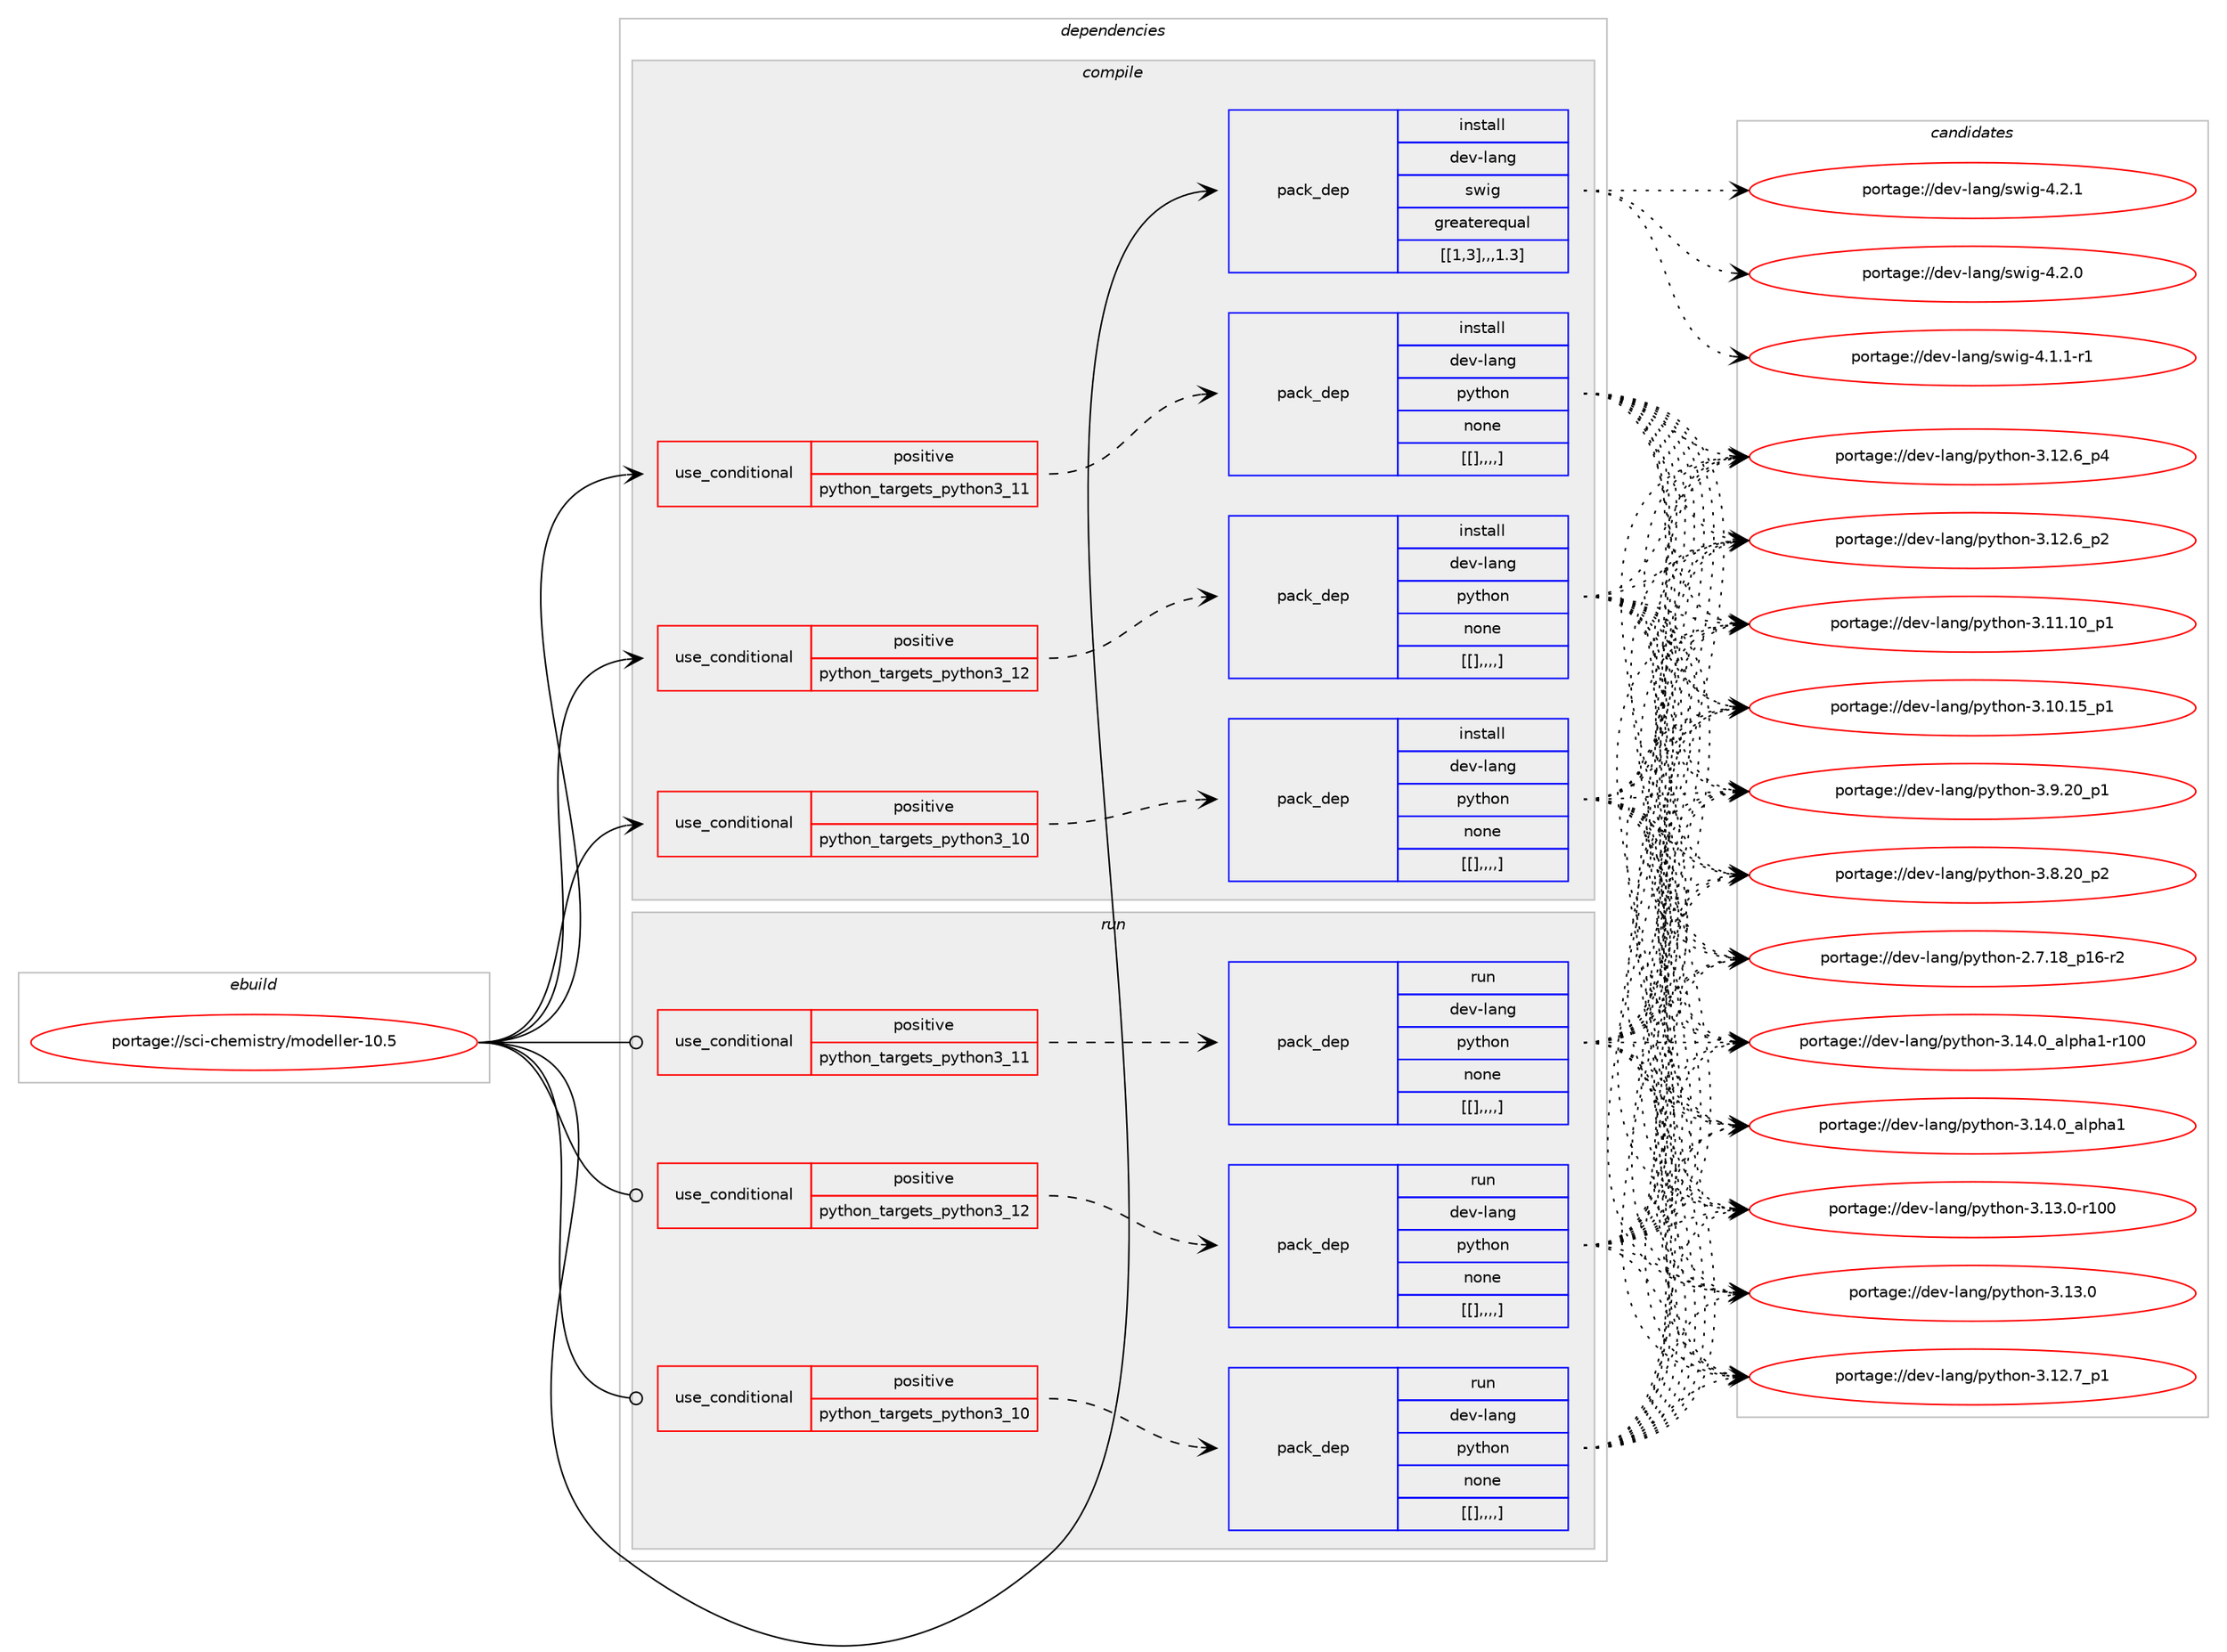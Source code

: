 digraph prolog {

# *************
# Graph options
# *************

newrank=true;
concentrate=true;
compound=true;
graph [rankdir=LR,fontname=Helvetica,fontsize=10,ranksep=1.5];#, ranksep=2.5, nodesep=0.2];
edge  [arrowhead=vee];
node  [fontname=Helvetica,fontsize=10];

# **********
# The ebuild
# **********

subgraph cluster_leftcol {
color=gray;
label=<<i>ebuild</i>>;
id [label="portage://sci-chemistry/modeller-10.5", color=red, width=4, href="../sci-chemistry/modeller-10.5.svg"];
}

# ****************
# The dependencies
# ****************

subgraph cluster_midcol {
color=gray;
label=<<i>dependencies</i>>;
subgraph cluster_compile {
fillcolor="#eeeeee";
style=filled;
label=<<i>compile</i>>;
subgraph cond110598 {
dependency416903 [label=<<TABLE BORDER="0" CELLBORDER="1" CELLSPACING="0" CELLPADDING="4"><TR><TD ROWSPAN="3" CELLPADDING="10">use_conditional</TD></TR><TR><TD>positive</TD></TR><TR><TD>python_targets_python3_10</TD></TR></TABLE>>, shape=none, color=red];
subgraph pack303207 {
dependency416910 [label=<<TABLE BORDER="0" CELLBORDER="1" CELLSPACING="0" CELLPADDING="4" WIDTH="220"><TR><TD ROWSPAN="6" CELLPADDING="30">pack_dep</TD></TR><TR><TD WIDTH="110">install</TD></TR><TR><TD>dev-lang</TD></TR><TR><TD>python</TD></TR><TR><TD>none</TD></TR><TR><TD>[[],,,,]</TD></TR></TABLE>>, shape=none, color=blue];
}
dependency416903:e -> dependency416910:w [weight=20,style="dashed",arrowhead="vee"];
}
id:e -> dependency416903:w [weight=20,style="solid",arrowhead="vee"];
subgraph cond110606 {
dependency416927 [label=<<TABLE BORDER="0" CELLBORDER="1" CELLSPACING="0" CELLPADDING="4"><TR><TD ROWSPAN="3" CELLPADDING="10">use_conditional</TD></TR><TR><TD>positive</TD></TR><TR><TD>python_targets_python3_11</TD></TR></TABLE>>, shape=none, color=red];
subgraph pack303221 {
dependency416953 [label=<<TABLE BORDER="0" CELLBORDER="1" CELLSPACING="0" CELLPADDING="4" WIDTH="220"><TR><TD ROWSPAN="6" CELLPADDING="30">pack_dep</TD></TR><TR><TD WIDTH="110">install</TD></TR><TR><TD>dev-lang</TD></TR><TR><TD>python</TD></TR><TR><TD>none</TD></TR><TR><TD>[[],,,,]</TD></TR></TABLE>>, shape=none, color=blue];
}
dependency416927:e -> dependency416953:w [weight=20,style="dashed",arrowhead="vee"];
}
id:e -> dependency416927:w [weight=20,style="solid",arrowhead="vee"];
subgraph cond110626 {
dependency416993 [label=<<TABLE BORDER="0" CELLBORDER="1" CELLSPACING="0" CELLPADDING="4"><TR><TD ROWSPAN="3" CELLPADDING="10">use_conditional</TD></TR><TR><TD>positive</TD></TR><TR><TD>python_targets_python3_12</TD></TR></TABLE>>, shape=none, color=red];
subgraph pack303260 {
dependency417011 [label=<<TABLE BORDER="0" CELLBORDER="1" CELLSPACING="0" CELLPADDING="4" WIDTH="220"><TR><TD ROWSPAN="6" CELLPADDING="30">pack_dep</TD></TR><TR><TD WIDTH="110">install</TD></TR><TR><TD>dev-lang</TD></TR><TR><TD>python</TD></TR><TR><TD>none</TD></TR><TR><TD>[[],,,,]</TD></TR></TABLE>>, shape=none, color=blue];
}
dependency416993:e -> dependency417011:w [weight=20,style="dashed",arrowhead="vee"];
}
id:e -> dependency416993:w [weight=20,style="solid",arrowhead="vee"];
subgraph pack303280 {
dependency417033 [label=<<TABLE BORDER="0" CELLBORDER="1" CELLSPACING="0" CELLPADDING="4" WIDTH="220"><TR><TD ROWSPAN="6" CELLPADDING="30">pack_dep</TD></TR><TR><TD WIDTH="110">install</TD></TR><TR><TD>dev-lang</TD></TR><TR><TD>swig</TD></TR><TR><TD>greaterequal</TD></TR><TR><TD>[[1,3],,,1.3]</TD></TR></TABLE>>, shape=none, color=blue];
}
id:e -> dependency417033:w [weight=20,style="solid",arrowhead="vee"];
}
subgraph cluster_compileandrun {
fillcolor="#eeeeee";
style=filled;
label=<<i>compile and run</i>>;
}
subgraph cluster_run {
fillcolor="#eeeeee";
style=filled;
label=<<i>run</i>>;
subgraph cond110652 {
dependency417054 [label=<<TABLE BORDER="0" CELLBORDER="1" CELLSPACING="0" CELLPADDING="4"><TR><TD ROWSPAN="3" CELLPADDING="10">use_conditional</TD></TR><TR><TD>positive</TD></TR><TR><TD>python_targets_python3_10</TD></TR></TABLE>>, shape=none, color=red];
subgraph pack303297 {
dependency417057 [label=<<TABLE BORDER="0" CELLBORDER="1" CELLSPACING="0" CELLPADDING="4" WIDTH="220"><TR><TD ROWSPAN="6" CELLPADDING="30">pack_dep</TD></TR><TR><TD WIDTH="110">run</TD></TR><TR><TD>dev-lang</TD></TR><TR><TD>python</TD></TR><TR><TD>none</TD></TR><TR><TD>[[],,,,]</TD></TR></TABLE>>, shape=none, color=blue];
}
dependency417054:e -> dependency417057:w [weight=20,style="dashed",arrowhead="vee"];
}
id:e -> dependency417054:w [weight=20,style="solid",arrowhead="odot"];
subgraph cond110667 {
dependency417087 [label=<<TABLE BORDER="0" CELLBORDER="1" CELLSPACING="0" CELLPADDING="4"><TR><TD ROWSPAN="3" CELLPADDING="10">use_conditional</TD></TR><TR><TD>positive</TD></TR><TR><TD>python_targets_python3_11</TD></TR></TABLE>>, shape=none, color=red];
subgraph pack303326 {
dependency417096 [label=<<TABLE BORDER="0" CELLBORDER="1" CELLSPACING="0" CELLPADDING="4" WIDTH="220"><TR><TD ROWSPAN="6" CELLPADDING="30">pack_dep</TD></TR><TR><TD WIDTH="110">run</TD></TR><TR><TD>dev-lang</TD></TR><TR><TD>python</TD></TR><TR><TD>none</TD></TR><TR><TD>[[],,,,]</TD></TR></TABLE>>, shape=none, color=blue];
}
dependency417087:e -> dependency417096:w [weight=20,style="dashed",arrowhead="vee"];
}
id:e -> dependency417087:w [weight=20,style="solid",arrowhead="odot"];
subgraph cond110681 {
dependency417128 [label=<<TABLE BORDER="0" CELLBORDER="1" CELLSPACING="0" CELLPADDING="4"><TR><TD ROWSPAN="3" CELLPADDING="10">use_conditional</TD></TR><TR><TD>positive</TD></TR><TR><TD>python_targets_python3_12</TD></TR></TABLE>>, shape=none, color=red];
subgraph pack303373 {
dependency417189 [label=<<TABLE BORDER="0" CELLBORDER="1" CELLSPACING="0" CELLPADDING="4" WIDTH="220"><TR><TD ROWSPAN="6" CELLPADDING="30">pack_dep</TD></TR><TR><TD WIDTH="110">run</TD></TR><TR><TD>dev-lang</TD></TR><TR><TD>python</TD></TR><TR><TD>none</TD></TR><TR><TD>[[],,,,]</TD></TR></TABLE>>, shape=none, color=blue];
}
dependency417128:e -> dependency417189:w [weight=20,style="dashed",arrowhead="vee"];
}
id:e -> dependency417128:w [weight=20,style="solid",arrowhead="odot"];
}
}

# **************
# The candidates
# **************

subgraph cluster_choices {
rank=same;
color=gray;
label=<<i>candidates</i>>;

subgraph choice303151 {
color=black;
nodesep=1;
choice100101118451089711010347112121116104111110455146495246489597108112104974945114494848 [label="portage://dev-lang/python-3.14.0_alpha1-r100", color=red, width=4,href="../dev-lang/python-3.14.0_alpha1-r100.svg"];
choice1001011184510897110103471121211161041111104551464952464895971081121049749 [label="portage://dev-lang/python-3.14.0_alpha1", color=red, width=4,href="../dev-lang/python-3.14.0_alpha1.svg"];
choice1001011184510897110103471121211161041111104551464951464845114494848 [label="portage://dev-lang/python-3.13.0-r100", color=red, width=4,href="../dev-lang/python-3.13.0-r100.svg"];
choice10010111845108971101034711212111610411111045514649514648 [label="portage://dev-lang/python-3.13.0", color=red, width=4,href="../dev-lang/python-3.13.0.svg"];
choice100101118451089711010347112121116104111110455146495046559511249 [label="portage://dev-lang/python-3.12.7_p1", color=red, width=4,href="../dev-lang/python-3.12.7_p1.svg"];
choice100101118451089711010347112121116104111110455146495046549511252 [label="portage://dev-lang/python-3.12.6_p4", color=red, width=4,href="../dev-lang/python-3.12.6_p4.svg"];
choice100101118451089711010347112121116104111110455146495046549511250 [label="portage://dev-lang/python-3.12.6_p2", color=red, width=4,href="../dev-lang/python-3.12.6_p2.svg"];
choice10010111845108971101034711212111610411111045514649494649489511249 [label="portage://dev-lang/python-3.11.10_p1", color=red, width=4,href="../dev-lang/python-3.11.10_p1.svg"];
choice10010111845108971101034711212111610411111045514649484649539511249 [label="portage://dev-lang/python-3.10.15_p1", color=red, width=4,href="../dev-lang/python-3.10.15_p1.svg"];
choice100101118451089711010347112121116104111110455146574650489511249 [label="portage://dev-lang/python-3.9.20_p1", color=red, width=4,href="../dev-lang/python-3.9.20_p1.svg"];
choice100101118451089711010347112121116104111110455146564650489511250 [label="portage://dev-lang/python-3.8.20_p2", color=red, width=4,href="../dev-lang/python-3.8.20_p2.svg"];
choice100101118451089711010347112121116104111110455046554649569511249544511450 [label="portage://dev-lang/python-2.7.18_p16-r2", color=red, width=4,href="../dev-lang/python-2.7.18_p16-r2.svg"];
dependency416910:e -> choice100101118451089711010347112121116104111110455146495246489597108112104974945114494848:w [style=dotted,weight="100"];
dependency416910:e -> choice1001011184510897110103471121211161041111104551464952464895971081121049749:w [style=dotted,weight="100"];
dependency416910:e -> choice1001011184510897110103471121211161041111104551464951464845114494848:w [style=dotted,weight="100"];
dependency416910:e -> choice10010111845108971101034711212111610411111045514649514648:w [style=dotted,weight="100"];
dependency416910:e -> choice100101118451089711010347112121116104111110455146495046559511249:w [style=dotted,weight="100"];
dependency416910:e -> choice100101118451089711010347112121116104111110455146495046549511252:w [style=dotted,weight="100"];
dependency416910:e -> choice100101118451089711010347112121116104111110455146495046549511250:w [style=dotted,weight="100"];
dependency416910:e -> choice10010111845108971101034711212111610411111045514649494649489511249:w [style=dotted,weight="100"];
dependency416910:e -> choice10010111845108971101034711212111610411111045514649484649539511249:w [style=dotted,weight="100"];
dependency416910:e -> choice100101118451089711010347112121116104111110455146574650489511249:w [style=dotted,weight="100"];
dependency416910:e -> choice100101118451089711010347112121116104111110455146564650489511250:w [style=dotted,weight="100"];
dependency416910:e -> choice100101118451089711010347112121116104111110455046554649569511249544511450:w [style=dotted,weight="100"];
}
subgraph choice303156 {
color=black;
nodesep=1;
choice100101118451089711010347112121116104111110455146495246489597108112104974945114494848 [label="portage://dev-lang/python-3.14.0_alpha1-r100", color=red, width=4,href="../dev-lang/python-3.14.0_alpha1-r100.svg"];
choice1001011184510897110103471121211161041111104551464952464895971081121049749 [label="portage://dev-lang/python-3.14.0_alpha1", color=red, width=4,href="../dev-lang/python-3.14.0_alpha1.svg"];
choice1001011184510897110103471121211161041111104551464951464845114494848 [label="portage://dev-lang/python-3.13.0-r100", color=red, width=4,href="../dev-lang/python-3.13.0-r100.svg"];
choice10010111845108971101034711212111610411111045514649514648 [label="portage://dev-lang/python-3.13.0", color=red, width=4,href="../dev-lang/python-3.13.0.svg"];
choice100101118451089711010347112121116104111110455146495046559511249 [label="portage://dev-lang/python-3.12.7_p1", color=red, width=4,href="../dev-lang/python-3.12.7_p1.svg"];
choice100101118451089711010347112121116104111110455146495046549511252 [label="portage://dev-lang/python-3.12.6_p4", color=red, width=4,href="../dev-lang/python-3.12.6_p4.svg"];
choice100101118451089711010347112121116104111110455146495046549511250 [label="portage://dev-lang/python-3.12.6_p2", color=red, width=4,href="../dev-lang/python-3.12.6_p2.svg"];
choice10010111845108971101034711212111610411111045514649494649489511249 [label="portage://dev-lang/python-3.11.10_p1", color=red, width=4,href="../dev-lang/python-3.11.10_p1.svg"];
choice10010111845108971101034711212111610411111045514649484649539511249 [label="portage://dev-lang/python-3.10.15_p1", color=red, width=4,href="../dev-lang/python-3.10.15_p1.svg"];
choice100101118451089711010347112121116104111110455146574650489511249 [label="portage://dev-lang/python-3.9.20_p1", color=red, width=4,href="../dev-lang/python-3.9.20_p1.svg"];
choice100101118451089711010347112121116104111110455146564650489511250 [label="portage://dev-lang/python-3.8.20_p2", color=red, width=4,href="../dev-lang/python-3.8.20_p2.svg"];
choice100101118451089711010347112121116104111110455046554649569511249544511450 [label="portage://dev-lang/python-2.7.18_p16-r2", color=red, width=4,href="../dev-lang/python-2.7.18_p16-r2.svg"];
dependency416953:e -> choice100101118451089711010347112121116104111110455146495246489597108112104974945114494848:w [style=dotted,weight="100"];
dependency416953:e -> choice1001011184510897110103471121211161041111104551464952464895971081121049749:w [style=dotted,weight="100"];
dependency416953:e -> choice1001011184510897110103471121211161041111104551464951464845114494848:w [style=dotted,weight="100"];
dependency416953:e -> choice10010111845108971101034711212111610411111045514649514648:w [style=dotted,weight="100"];
dependency416953:e -> choice100101118451089711010347112121116104111110455146495046559511249:w [style=dotted,weight="100"];
dependency416953:e -> choice100101118451089711010347112121116104111110455146495046549511252:w [style=dotted,weight="100"];
dependency416953:e -> choice100101118451089711010347112121116104111110455146495046549511250:w [style=dotted,weight="100"];
dependency416953:e -> choice10010111845108971101034711212111610411111045514649494649489511249:w [style=dotted,weight="100"];
dependency416953:e -> choice10010111845108971101034711212111610411111045514649484649539511249:w [style=dotted,weight="100"];
dependency416953:e -> choice100101118451089711010347112121116104111110455146574650489511249:w [style=dotted,weight="100"];
dependency416953:e -> choice100101118451089711010347112121116104111110455146564650489511250:w [style=dotted,weight="100"];
dependency416953:e -> choice100101118451089711010347112121116104111110455046554649569511249544511450:w [style=dotted,weight="100"];
}
subgraph choice303162 {
color=black;
nodesep=1;
choice100101118451089711010347112121116104111110455146495246489597108112104974945114494848 [label="portage://dev-lang/python-3.14.0_alpha1-r100", color=red, width=4,href="../dev-lang/python-3.14.0_alpha1-r100.svg"];
choice1001011184510897110103471121211161041111104551464952464895971081121049749 [label="portage://dev-lang/python-3.14.0_alpha1", color=red, width=4,href="../dev-lang/python-3.14.0_alpha1.svg"];
choice1001011184510897110103471121211161041111104551464951464845114494848 [label="portage://dev-lang/python-3.13.0-r100", color=red, width=4,href="../dev-lang/python-3.13.0-r100.svg"];
choice10010111845108971101034711212111610411111045514649514648 [label="portage://dev-lang/python-3.13.0", color=red, width=4,href="../dev-lang/python-3.13.0.svg"];
choice100101118451089711010347112121116104111110455146495046559511249 [label="portage://dev-lang/python-3.12.7_p1", color=red, width=4,href="../dev-lang/python-3.12.7_p1.svg"];
choice100101118451089711010347112121116104111110455146495046549511252 [label="portage://dev-lang/python-3.12.6_p4", color=red, width=4,href="../dev-lang/python-3.12.6_p4.svg"];
choice100101118451089711010347112121116104111110455146495046549511250 [label="portage://dev-lang/python-3.12.6_p2", color=red, width=4,href="../dev-lang/python-3.12.6_p2.svg"];
choice10010111845108971101034711212111610411111045514649494649489511249 [label="portage://dev-lang/python-3.11.10_p1", color=red, width=4,href="../dev-lang/python-3.11.10_p1.svg"];
choice10010111845108971101034711212111610411111045514649484649539511249 [label="portage://dev-lang/python-3.10.15_p1", color=red, width=4,href="../dev-lang/python-3.10.15_p1.svg"];
choice100101118451089711010347112121116104111110455146574650489511249 [label="portage://dev-lang/python-3.9.20_p1", color=red, width=4,href="../dev-lang/python-3.9.20_p1.svg"];
choice100101118451089711010347112121116104111110455146564650489511250 [label="portage://dev-lang/python-3.8.20_p2", color=red, width=4,href="../dev-lang/python-3.8.20_p2.svg"];
choice100101118451089711010347112121116104111110455046554649569511249544511450 [label="portage://dev-lang/python-2.7.18_p16-r2", color=red, width=4,href="../dev-lang/python-2.7.18_p16-r2.svg"];
dependency417011:e -> choice100101118451089711010347112121116104111110455146495246489597108112104974945114494848:w [style=dotted,weight="100"];
dependency417011:e -> choice1001011184510897110103471121211161041111104551464952464895971081121049749:w [style=dotted,weight="100"];
dependency417011:e -> choice1001011184510897110103471121211161041111104551464951464845114494848:w [style=dotted,weight="100"];
dependency417011:e -> choice10010111845108971101034711212111610411111045514649514648:w [style=dotted,weight="100"];
dependency417011:e -> choice100101118451089711010347112121116104111110455146495046559511249:w [style=dotted,weight="100"];
dependency417011:e -> choice100101118451089711010347112121116104111110455146495046549511252:w [style=dotted,weight="100"];
dependency417011:e -> choice100101118451089711010347112121116104111110455146495046549511250:w [style=dotted,weight="100"];
dependency417011:e -> choice10010111845108971101034711212111610411111045514649494649489511249:w [style=dotted,weight="100"];
dependency417011:e -> choice10010111845108971101034711212111610411111045514649484649539511249:w [style=dotted,weight="100"];
dependency417011:e -> choice100101118451089711010347112121116104111110455146574650489511249:w [style=dotted,weight="100"];
dependency417011:e -> choice100101118451089711010347112121116104111110455146564650489511250:w [style=dotted,weight="100"];
dependency417011:e -> choice100101118451089711010347112121116104111110455046554649569511249544511450:w [style=dotted,weight="100"];
}
subgraph choice303180 {
color=black;
nodesep=1;
choice100101118451089711010347115119105103455246504649 [label="portage://dev-lang/swig-4.2.1", color=red, width=4,href="../dev-lang/swig-4.2.1.svg"];
choice100101118451089711010347115119105103455246504648 [label="portage://dev-lang/swig-4.2.0", color=red, width=4,href="../dev-lang/swig-4.2.0.svg"];
choice1001011184510897110103471151191051034552464946494511449 [label="portage://dev-lang/swig-4.1.1-r1", color=red, width=4,href="../dev-lang/swig-4.1.1-r1.svg"];
dependency417033:e -> choice100101118451089711010347115119105103455246504649:w [style=dotted,weight="100"];
dependency417033:e -> choice100101118451089711010347115119105103455246504648:w [style=dotted,weight="100"];
dependency417033:e -> choice1001011184510897110103471151191051034552464946494511449:w [style=dotted,weight="100"];
}
subgraph choice303184 {
color=black;
nodesep=1;
choice100101118451089711010347112121116104111110455146495246489597108112104974945114494848 [label="portage://dev-lang/python-3.14.0_alpha1-r100", color=red, width=4,href="../dev-lang/python-3.14.0_alpha1-r100.svg"];
choice1001011184510897110103471121211161041111104551464952464895971081121049749 [label="portage://dev-lang/python-3.14.0_alpha1", color=red, width=4,href="../dev-lang/python-3.14.0_alpha1.svg"];
choice1001011184510897110103471121211161041111104551464951464845114494848 [label="portage://dev-lang/python-3.13.0-r100", color=red, width=4,href="../dev-lang/python-3.13.0-r100.svg"];
choice10010111845108971101034711212111610411111045514649514648 [label="portage://dev-lang/python-3.13.0", color=red, width=4,href="../dev-lang/python-3.13.0.svg"];
choice100101118451089711010347112121116104111110455146495046559511249 [label="portage://dev-lang/python-3.12.7_p1", color=red, width=4,href="../dev-lang/python-3.12.7_p1.svg"];
choice100101118451089711010347112121116104111110455146495046549511252 [label="portage://dev-lang/python-3.12.6_p4", color=red, width=4,href="../dev-lang/python-3.12.6_p4.svg"];
choice100101118451089711010347112121116104111110455146495046549511250 [label="portage://dev-lang/python-3.12.6_p2", color=red, width=4,href="../dev-lang/python-3.12.6_p2.svg"];
choice10010111845108971101034711212111610411111045514649494649489511249 [label="portage://dev-lang/python-3.11.10_p1", color=red, width=4,href="../dev-lang/python-3.11.10_p1.svg"];
choice10010111845108971101034711212111610411111045514649484649539511249 [label="portage://dev-lang/python-3.10.15_p1", color=red, width=4,href="../dev-lang/python-3.10.15_p1.svg"];
choice100101118451089711010347112121116104111110455146574650489511249 [label="portage://dev-lang/python-3.9.20_p1", color=red, width=4,href="../dev-lang/python-3.9.20_p1.svg"];
choice100101118451089711010347112121116104111110455146564650489511250 [label="portage://dev-lang/python-3.8.20_p2", color=red, width=4,href="../dev-lang/python-3.8.20_p2.svg"];
choice100101118451089711010347112121116104111110455046554649569511249544511450 [label="portage://dev-lang/python-2.7.18_p16-r2", color=red, width=4,href="../dev-lang/python-2.7.18_p16-r2.svg"];
dependency417057:e -> choice100101118451089711010347112121116104111110455146495246489597108112104974945114494848:w [style=dotted,weight="100"];
dependency417057:e -> choice1001011184510897110103471121211161041111104551464952464895971081121049749:w [style=dotted,weight="100"];
dependency417057:e -> choice1001011184510897110103471121211161041111104551464951464845114494848:w [style=dotted,weight="100"];
dependency417057:e -> choice10010111845108971101034711212111610411111045514649514648:w [style=dotted,weight="100"];
dependency417057:e -> choice100101118451089711010347112121116104111110455146495046559511249:w [style=dotted,weight="100"];
dependency417057:e -> choice100101118451089711010347112121116104111110455146495046549511252:w [style=dotted,weight="100"];
dependency417057:e -> choice100101118451089711010347112121116104111110455146495046549511250:w [style=dotted,weight="100"];
dependency417057:e -> choice10010111845108971101034711212111610411111045514649494649489511249:w [style=dotted,weight="100"];
dependency417057:e -> choice10010111845108971101034711212111610411111045514649484649539511249:w [style=dotted,weight="100"];
dependency417057:e -> choice100101118451089711010347112121116104111110455146574650489511249:w [style=dotted,weight="100"];
dependency417057:e -> choice100101118451089711010347112121116104111110455146564650489511250:w [style=dotted,weight="100"];
dependency417057:e -> choice100101118451089711010347112121116104111110455046554649569511249544511450:w [style=dotted,weight="100"];
}
subgraph choice303193 {
color=black;
nodesep=1;
choice100101118451089711010347112121116104111110455146495246489597108112104974945114494848 [label="portage://dev-lang/python-3.14.0_alpha1-r100", color=red, width=4,href="../dev-lang/python-3.14.0_alpha1-r100.svg"];
choice1001011184510897110103471121211161041111104551464952464895971081121049749 [label="portage://dev-lang/python-3.14.0_alpha1", color=red, width=4,href="../dev-lang/python-3.14.0_alpha1.svg"];
choice1001011184510897110103471121211161041111104551464951464845114494848 [label="portage://dev-lang/python-3.13.0-r100", color=red, width=4,href="../dev-lang/python-3.13.0-r100.svg"];
choice10010111845108971101034711212111610411111045514649514648 [label="portage://dev-lang/python-3.13.0", color=red, width=4,href="../dev-lang/python-3.13.0.svg"];
choice100101118451089711010347112121116104111110455146495046559511249 [label="portage://dev-lang/python-3.12.7_p1", color=red, width=4,href="../dev-lang/python-3.12.7_p1.svg"];
choice100101118451089711010347112121116104111110455146495046549511252 [label="portage://dev-lang/python-3.12.6_p4", color=red, width=4,href="../dev-lang/python-3.12.6_p4.svg"];
choice100101118451089711010347112121116104111110455146495046549511250 [label="portage://dev-lang/python-3.12.6_p2", color=red, width=4,href="../dev-lang/python-3.12.6_p2.svg"];
choice10010111845108971101034711212111610411111045514649494649489511249 [label="portage://dev-lang/python-3.11.10_p1", color=red, width=4,href="../dev-lang/python-3.11.10_p1.svg"];
choice10010111845108971101034711212111610411111045514649484649539511249 [label="portage://dev-lang/python-3.10.15_p1", color=red, width=4,href="../dev-lang/python-3.10.15_p1.svg"];
choice100101118451089711010347112121116104111110455146574650489511249 [label="portage://dev-lang/python-3.9.20_p1", color=red, width=4,href="../dev-lang/python-3.9.20_p1.svg"];
choice100101118451089711010347112121116104111110455146564650489511250 [label="portage://dev-lang/python-3.8.20_p2", color=red, width=4,href="../dev-lang/python-3.8.20_p2.svg"];
choice100101118451089711010347112121116104111110455046554649569511249544511450 [label="portage://dev-lang/python-2.7.18_p16-r2", color=red, width=4,href="../dev-lang/python-2.7.18_p16-r2.svg"];
dependency417096:e -> choice100101118451089711010347112121116104111110455146495246489597108112104974945114494848:w [style=dotted,weight="100"];
dependency417096:e -> choice1001011184510897110103471121211161041111104551464952464895971081121049749:w [style=dotted,weight="100"];
dependency417096:e -> choice1001011184510897110103471121211161041111104551464951464845114494848:w [style=dotted,weight="100"];
dependency417096:e -> choice10010111845108971101034711212111610411111045514649514648:w [style=dotted,weight="100"];
dependency417096:e -> choice100101118451089711010347112121116104111110455146495046559511249:w [style=dotted,weight="100"];
dependency417096:e -> choice100101118451089711010347112121116104111110455146495046549511252:w [style=dotted,weight="100"];
dependency417096:e -> choice100101118451089711010347112121116104111110455146495046549511250:w [style=dotted,weight="100"];
dependency417096:e -> choice10010111845108971101034711212111610411111045514649494649489511249:w [style=dotted,weight="100"];
dependency417096:e -> choice10010111845108971101034711212111610411111045514649484649539511249:w [style=dotted,weight="100"];
dependency417096:e -> choice100101118451089711010347112121116104111110455146574650489511249:w [style=dotted,weight="100"];
dependency417096:e -> choice100101118451089711010347112121116104111110455146564650489511250:w [style=dotted,weight="100"];
dependency417096:e -> choice100101118451089711010347112121116104111110455046554649569511249544511450:w [style=dotted,weight="100"];
}
subgraph choice303199 {
color=black;
nodesep=1;
choice100101118451089711010347112121116104111110455146495246489597108112104974945114494848 [label="portage://dev-lang/python-3.14.0_alpha1-r100", color=red, width=4,href="../dev-lang/python-3.14.0_alpha1-r100.svg"];
choice1001011184510897110103471121211161041111104551464952464895971081121049749 [label="portage://dev-lang/python-3.14.0_alpha1", color=red, width=4,href="../dev-lang/python-3.14.0_alpha1.svg"];
choice1001011184510897110103471121211161041111104551464951464845114494848 [label="portage://dev-lang/python-3.13.0-r100", color=red, width=4,href="../dev-lang/python-3.13.0-r100.svg"];
choice10010111845108971101034711212111610411111045514649514648 [label="portage://dev-lang/python-3.13.0", color=red, width=4,href="../dev-lang/python-3.13.0.svg"];
choice100101118451089711010347112121116104111110455146495046559511249 [label="portage://dev-lang/python-3.12.7_p1", color=red, width=4,href="../dev-lang/python-3.12.7_p1.svg"];
choice100101118451089711010347112121116104111110455146495046549511252 [label="portage://dev-lang/python-3.12.6_p4", color=red, width=4,href="../dev-lang/python-3.12.6_p4.svg"];
choice100101118451089711010347112121116104111110455146495046549511250 [label="portage://dev-lang/python-3.12.6_p2", color=red, width=4,href="../dev-lang/python-3.12.6_p2.svg"];
choice10010111845108971101034711212111610411111045514649494649489511249 [label="portage://dev-lang/python-3.11.10_p1", color=red, width=4,href="../dev-lang/python-3.11.10_p1.svg"];
choice10010111845108971101034711212111610411111045514649484649539511249 [label="portage://dev-lang/python-3.10.15_p1", color=red, width=4,href="../dev-lang/python-3.10.15_p1.svg"];
choice100101118451089711010347112121116104111110455146574650489511249 [label="portage://dev-lang/python-3.9.20_p1", color=red, width=4,href="../dev-lang/python-3.9.20_p1.svg"];
choice100101118451089711010347112121116104111110455146564650489511250 [label="portage://dev-lang/python-3.8.20_p2", color=red, width=4,href="../dev-lang/python-3.8.20_p2.svg"];
choice100101118451089711010347112121116104111110455046554649569511249544511450 [label="portage://dev-lang/python-2.7.18_p16-r2", color=red, width=4,href="../dev-lang/python-2.7.18_p16-r2.svg"];
dependency417189:e -> choice100101118451089711010347112121116104111110455146495246489597108112104974945114494848:w [style=dotted,weight="100"];
dependency417189:e -> choice1001011184510897110103471121211161041111104551464952464895971081121049749:w [style=dotted,weight="100"];
dependency417189:e -> choice1001011184510897110103471121211161041111104551464951464845114494848:w [style=dotted,weight="100"];
dependency417189:e -> choice10010111845108971101034711212111610411111045514649514648:w [style=dotted,weight="100"];
dependency417189:e -> choice100101118451089711010347112121116104111110455146495046559511249:w [style=dotted,weight="100"];
dependency417189:e -> choice100101118451089711010347112121116104111110455146495046549511252:w [style=dotted,weight="100"];
dependency417189:e -> choice100101118451089711010347112121116104111110455146495046549511250:w [style=dotted,weight="100"];
dependency417189:e -> choice10010111845108971101034711212111610411111045514649494649489511249:w [style=dotted,weight="100"];
dependency417189:e -> choice10010111845108971101034711212111610411111045514649484649539511249:w [style=dotted,weight="100"];
dependency417189:e -> choice100101118451089711010347112121116104111110455146574650489511249:w [style=dotted,weight="100"];
dependency417189:e -> choice100101118451089711010347112121116104111110455146564650489511250:w [style=dotted,weight="100"];
dependency417189:e -> choice100101118451089711010347112121116104111110455046554649569511249544511450:w [style=dotted,weight="100"];
}
}

}
